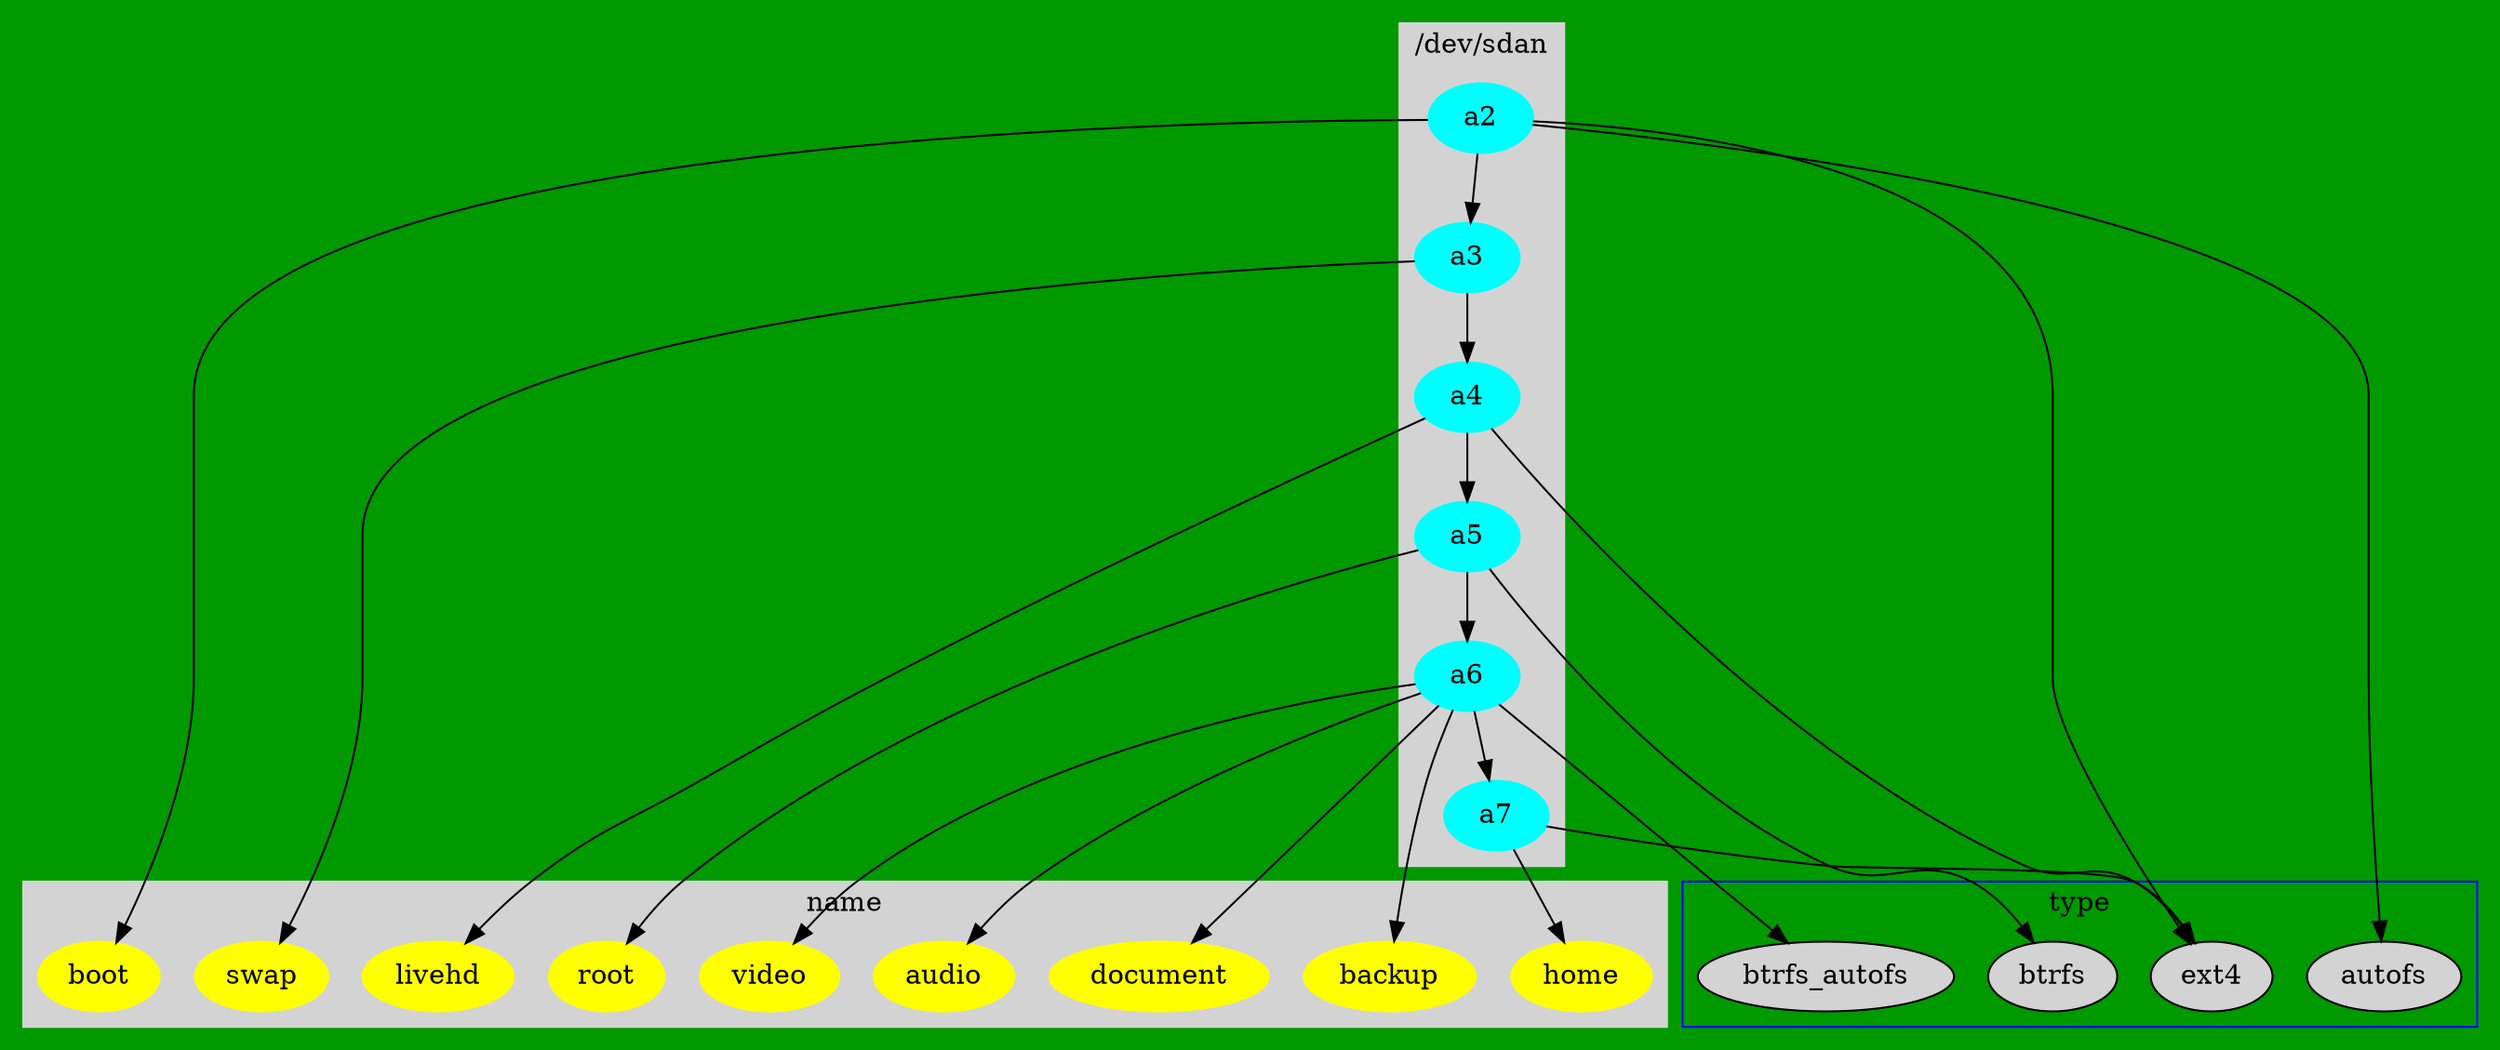 // dot -Tpng  parted.dot -o line1.png
digraph G {
  bgcolor ="#009900";

	subgraph cluster_0 {
		style=filled;
		color=lightgrey;
		node [style=filled,color=cyan];
		a2 -> a3 -> a4 -> a5->a6->a7;
		label = "/dev/sdan";
	}

	subgraph cluster_1 {
		node [style=filled];
		btrfs;
                ext4;
                autofs;
                btrfs_autofs;
		label = "type";
		color=blue
	}
	subgraph cluster_2 {
		style=filled;
		color=lightgrey;
		node [style=filled,color=yellow];
		boot;
		backup;
                livehd;
		root ;
		swap;
		home;
                video;
                audio;
                document;
		label = "name";
	}

	a2 -> boot;
	a2 -> ext4;
	a2 -> autofs;
        a3 -> swap ;
        a4 ->livehd;
        a4 ->ext4;
        a5 -> root ;
	a5 -> btrfs;
	a6 -> btrfs_autofs;
        a6 ->backup;
        a6 ->audio;
        a6 ->video;
        a6 ->document;
        a7 -> ext4;
        a7 -> home;
}
